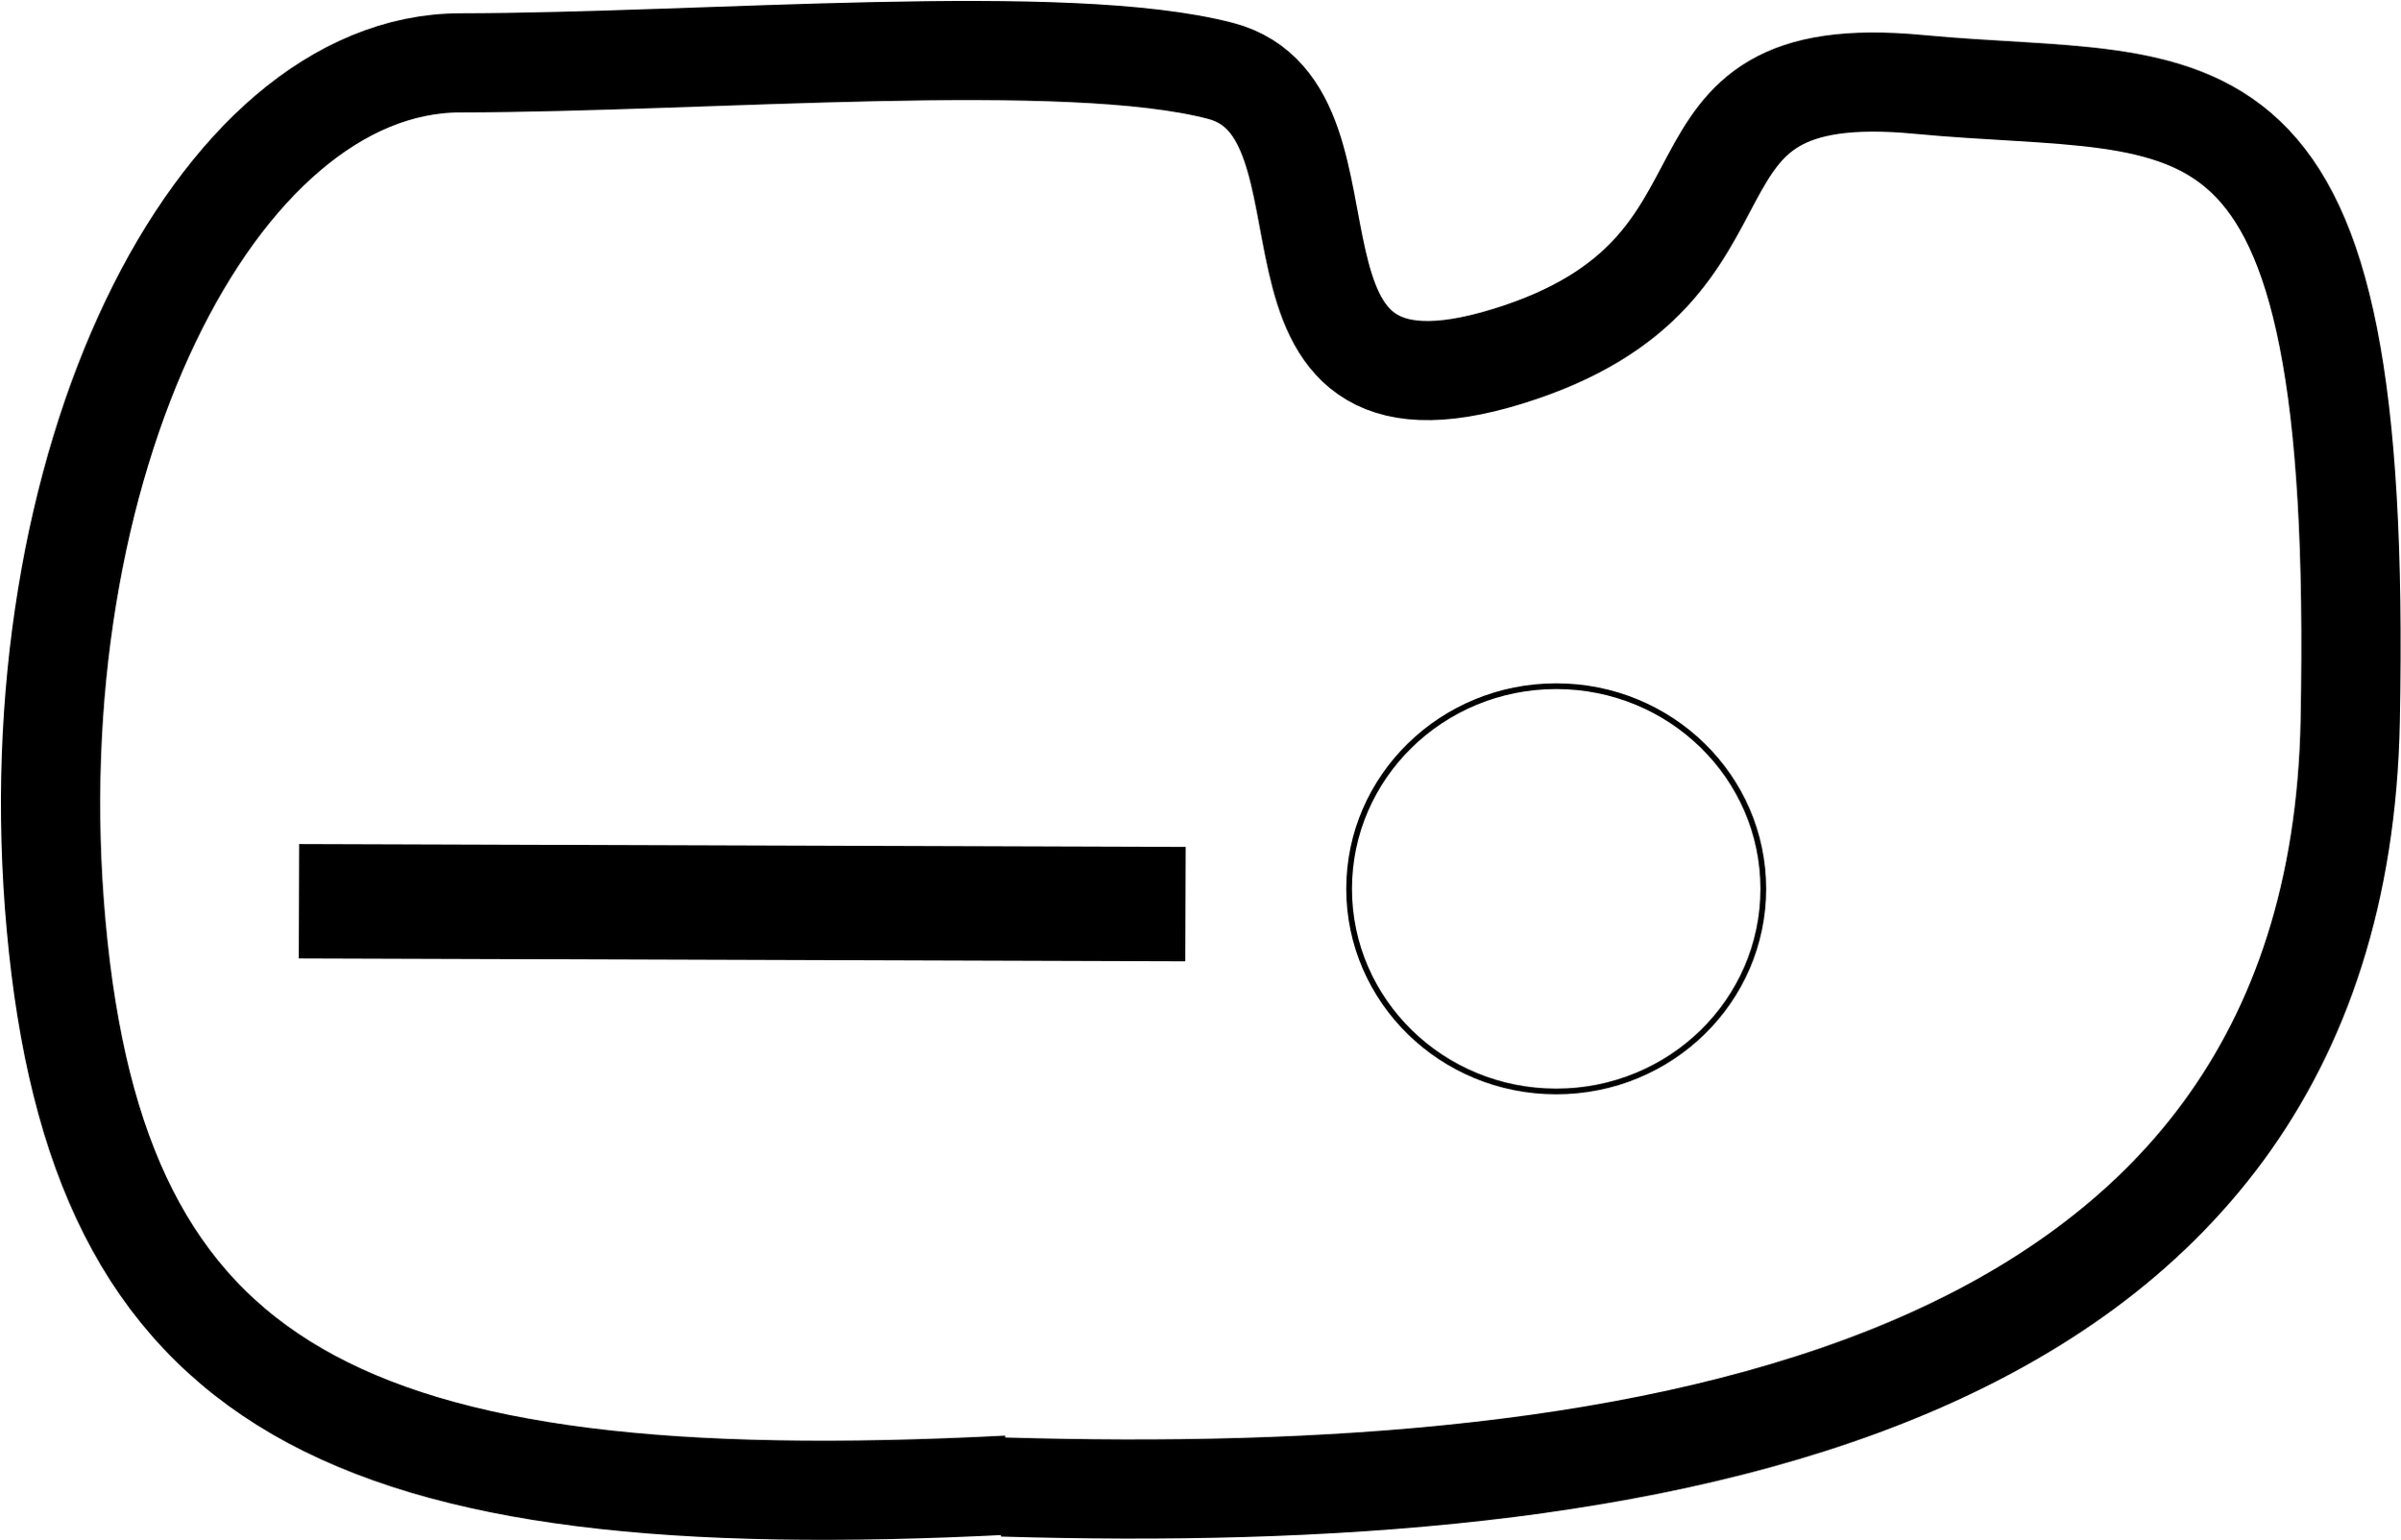 <?xml version="1.0" encoding="UTF-8"?>
<dia:diagram xmlns:dia="http://www.lysator.liu.se/~alla/dia/">
  <dia:layer name="Background" visible="true" active="true">
    <dia:object type="Standard - Line" version="0" id="O0">
      <dia:attribute name="obj_pos">
        <dia:point val="8.4,23.95"/>
      </dia:attribute>
      <dia:attribute name="obj_bb">
        <dia:rectangle val="5.39,20.94;57.86,27.11"/>
      </dia:attribute>
      <dia:attribute name="conn_endpoints">
        <dia:point val="8.4,23.95"/>
        <dia:point val="54.85,24.1"/>
      </dia:attribute>
      <dia:attribute name="numcp">
        <dia:int val="1"/>
      </dia:attribute>
      <dia:attribute name="line_width">
        <dia:real val="6"/>
      </dia:attribute>
    </dia:object>
    <dia:object type="Flowchart - Ellipse" version="0" id="O1">
      <dia:attribute name="obj_pos">
        <dia:point val="63.423,12.674"/>
      </dia:attribute>
      <dia:attribute name="obj_bb">
        <dia:rectangle val="63.273,12.524;85.275,34.075"/>
      </dia:attribute>
      <dia:attribute name="elem_corner">
        <dia:point val="63.423,12.674"/>
      </dia:attribute>
      <dia:attribute name="elem_width">
        <dia:real val="21.702"/>
      </dia:attribute>
      <dia:attribute name="elem_height">
        <dia:real val="21.251"/>
      </dia:attribute>
      <dia:attribute name="border_width">
        <dia:real val="0.3"/>
      </dia:attribute>
      <dia:attribute name="show_background">
        <dia:boolean val="false"/>
      </dia:attribute>
      <dia:attribute name="padding">
        <dia:real val="0.354"/>
      </dia:attribute>
      <dia:attribute name="text">
        <dia:composite type="text">
          <dia:attribute name="string">
            <dia:string>##</dia:string>
          </dia:attribute>
          <dia:attribute name="font">
            <dia:font family="sans" style="0" name="Helvetica"/>
          </dia:attribute>
          <dia:attribute name="height">
            <dia:real val="0.8"/>
          </dia:attribute>
          <dia:attribute name="pos">
            <dia:point val="74.274,23.495"/>
          </dia:attribute>
          <dia:attribute name="color">
            <dia:color val="#000000"/>
          </dia:attribute>
          <dia:attribute name="alignment">
            <dia:enum val="1"/>
          </dia:attribute>
        </dia:composite>
      </dia:attribute>
    </dia:object>
    <dia:object type="Standard - BezierLine" version="0" id="O2">
      <dia:attribute name="obj_pos">
        <dia:point val="45.255,54.663"/>
      </dia:attribute>
      <dia:attribute name="obj_bb">
        <dia:rectangle val="-7.214,-23.258;118.517,57.434"/>
      </dia:attribute>
      <dia:attribute name="bez_points">
        <dia:point val="45.255,54.663"/>
        <dia:point val="78.588,55.652"/>
        <dia:point val="115.17,50.287"/>
        <dia:point val="115.876,14.502"/>
        <dia:point val="116.582,-21.283"/>
        <dia:point val="108.108,-17.47"/>
        <dia:point val="93.277,-18.882"/>
        <dia:point val="78.447,-20.294"/>
        <dia:point val="86.356,-9.136"/>
        <dia:point val="71.725,-4.622"/>
        <dia:point val="57.093,-0.109"/>
        <dia:point val="64.746,-17.47"/>
        <dia:point val="56.696,-19.588"/>
        <dia:point val="48.645,-21.707"/>
        <dia:point val="29.717,-20.026"/>
        <dia:point val="16.865,-20.012"/>
        <dia:point val="4.013,-19.998"/>
        <dia:point val="-6.521,1.036"/>
        <dia:point val="-4.322,25.236"/>
        <dia:point val="-2.122,49.436"/>
        <dia:point val="10.537,56.364"/>
        <dia:point val="45.537,54.564"/>
      </dia:attribute>
      <dia:attribute name="corner_types">
        <dia:enum val="0"/>
        <dia:enum val="0"/>
        <dia:enum val="0"/>
        <dia:enum val="0"/>
        <dia:enum val="0"/>
        <dia:enum val="0"/>
        <dia:enum val="0"/>
        <dia:enum val="0"/>
      </dia:attribute>
      <dia:attribute name="line_width">
        <dia:real val="5.2"/>
      </dia:attribute>
    </dia:object>
  </dia:layer>
</dia:diagram>

